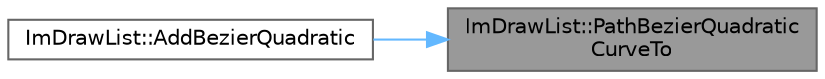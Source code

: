 digraph "ImDrawList::PathBezierQuadraticCurveTo"
{
 // LATEX_PDF_SIZE
  bgcolor="transparent";
  edge [fontname=Helvetica,fontsize=10,labelfontname=Helvetica,labelfontsize=10];
  node [fontname=Helvetica,fontsize=10,shape=box,height=0.2,width=0.4];
  rankdir="RL";
  Node1 [id="Node000001",label="ImDrawList::PathBezierQuadratic\lCurveTo",height=0.2,width=0.4,color="gray40", fillcolor="grey60", style="filled", fontcolor="black",tooltip=" "];
  Node1 -> Node2 [id="edge1_Node000001_Node000002",dir="back",color="steelblue1",style="solid",tooltip=" "];
  Node2 [id="Node000002",label="ImDrawList::AddBezierQuadratic",height=0.2,width=0.4,color="grey40", fillcolor="white", style="filled",URL="$struct_im_draw_list.html#a2ca1f97b873778fc53fa4c1f1ca8bb1f",tooltip=" "];
}
